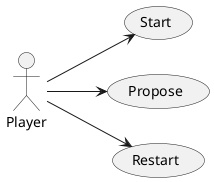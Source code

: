 @startuml
'https://plantuml.com/use-case-diagram

left to right direction
actor Player as player
usecase "Start" as start
usecase "Propose" as propose
usecase "Restart" as restart
player --> start
player --> propose
player --> restart
@enduml